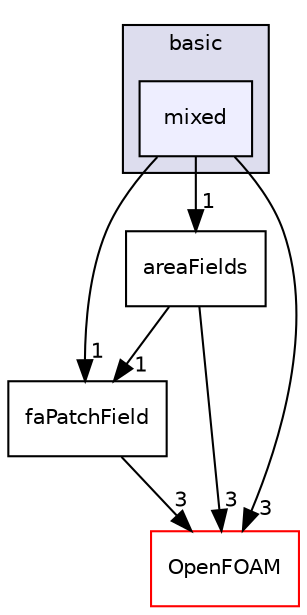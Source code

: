 digraph "src/finiteArea/fields/faPatchFields/basic/mixed" {
  bgcolor=transparent;
  compound=true
  node [ fontsize="10", fontname="Helvetica"];
  edge [ labelfontsize="10", labelfontname="Helvetica"];
  subgraph clusterdir_a3ace091d9f29f1a163e7ddba3bdb43a {
    graph [ bgcolor="#ddddee", pencolor="black", label="basic" fontname="Helvetica", fontsize="10", URL="dir_a3ace091d9f29f1a163e7ddba3bdb43a.html"]
  dir_4948d66936889becd31a64025c3996b7 [shape=box, label="mixed", style="filled", fillcolor="#eeeeff", pencolor="black", URL="dir_4948d66936889becd31a64025c3996b7.html"];
  }
  dir_45bb735b99283f509e93082dc5349c43 [shape=box label="faPatchField" URL="dir_45bb735b99283f509e93082dc5349c43.html"];
  dir_daaae48b02afa3c7d2f12c306bc03aaf [shape=box label="areaFields" URL="dir_daaae48b02afa3c7d2f12c306bc03aaf.html"];
  dir_c5473ff19b20e6ec4dfe5c310b3778a8 [shape=box label="OpenFOAM" color="red" URL="dir_c5473ff19b20e6ec4dfe5c310b3778a8.html"];
  dir_4948d66936889becd31a64025c3996b7->dir_45bb735b99283f509e93082dc5349c43 [headlabel="1", labeldistance=1.5 headhref="dir_000756_000771.html"];
  dir_4948d66936889becd31a64025c3996b7->dir_daaae48b02afa3c7d2f12c306bc03aaf [headlabel="1", labeldistance=1.5 headhref="dir_000756_000735.html"];
  dir_4948d66936889becd31a64025c3996b7->dir_c5473ff19b20e6ec4dfe5c310b3778a8 [headlabel="3", labeldistance=1.5 headhref="dir_000756_002151.html"];
  dir_45bb735b99283f509e93082dc5349c43->dir_c5473ff19b20e6ec4dfe5c310b3778a8 [headlabel="3", labeldistance=1.5 headhref="dir_000771_002151.html"];
  dir_daaae48b02afa3c7d2f12c306bc03aaf->dir_45bb735b99283f509e93082dc5349c43 [headlabel="1", labeldistance=1.5 headhref="dir_000735_000771.html"];
  dir_daaae48b02afa3c7d2f12c306bc03aaf->dir_c5473ff19b20e6ec4dfe5c310b3778a8 [headlabel="3", labeldistance=1.5 headhref="dir_000735_002151.html"];
}
